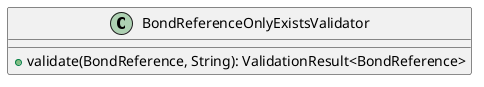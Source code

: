 @startuml

    class BondReferenceOnlyExistsValidator [[BondReferenceOnlyExistsValidator.html]] {
        +validate(BondReference, String): ValidationResult<BondReference>
    }

@enduml

